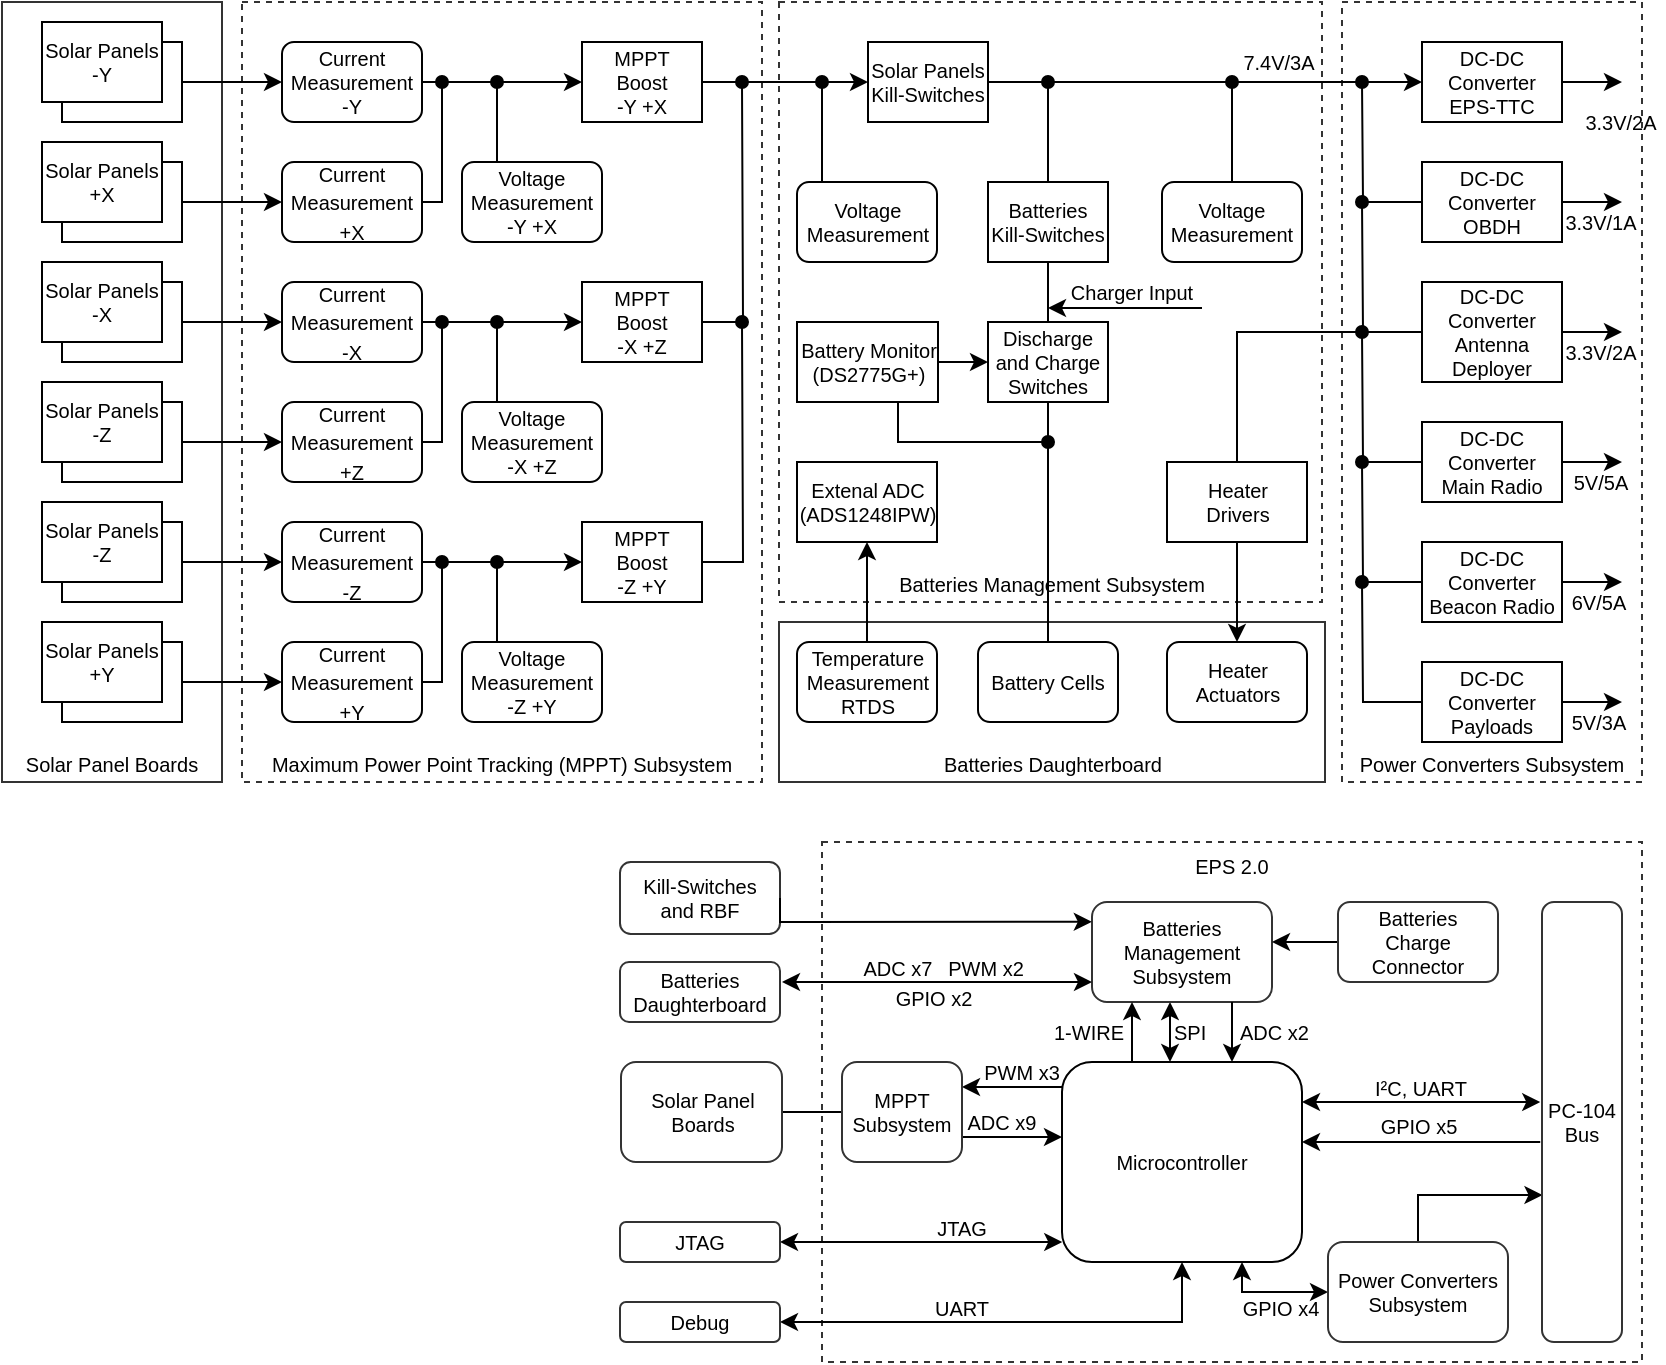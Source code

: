<mxfile version="13.6.5" type="device"><diagram id="LF9n-NxEAbbtzAbvhTJf" name="Page-1"><mxGraphModel dx="2249" dy="745" grid="1" gridSize="10" guides="1" tooltips="1" connect="1" arrows="1" fold="1" page="1" pageScale="1" pageWidth="827" pageHeight="1169" math="0" shadow="0"><root><mxCell id="0"/><mxCell id="1" parent="0"/><mxCell id="zY3jTW4Gi7gBOke34yke-150" value="EPS 2.0" style="rounded=0;whiteSpace=wrap;html=1;dashed=1;strokeColor=#333333;strokeWidth=1;fillColor=none;fontSize=10;verticalAlign=top;" vertex="1" parent="1"><mxGeometry x="-30" y="520" width="410" height="260" as="geometry"/></mxCell><mxCell id="zY3jTW4Gi7gBOke34yke-56" value="Batteries Daughterboard" style="rounded=0;whiteSpace=wrap;html=1;fontSize=10;strokeWidth=1;fillColor=none;strokeColor=#333333;verticalAlign=bottom;" vertex="1" parent="1"><mxGeometry x="-51.5" y="410" width="273" height="80" as="geometry"/></mxCell><mxCell id="zY3jTW4Gi7gBOke34yke-107" value="Maximum Power Point Tracking (MPPT) Subsystem" style="rounded=0;whiteSpace=wrap;html=1;dashed=1;strokeColor=#333333;strokeWidth=1;fillColor=none;fontSize=10;verticalAlign=bottom;" vertex="1" parent="1"><mxGeometry x="-320" y="100" width="260" height="390" as="geometry"/></mxCell><mxCell id="zY3jTW4Gi7gBOke34yke-108" value="Solar Panel Boards" style="rounded=0;whiteSpace=wrap;html=1;strokeColor=#333333;strokeWidth=1;fillColor=none;fontSize=10;verticalAlign=bottom;" vertex="1" parent="1"><mxGeometry x="-440" y="100" width="110" height="390" as="geometry"/></mxCell><mxCell id="zY3jTW4Gi7gBOke34yke-109" value="Power Converters Subsystem" style="rounded=0;whiteSpace=wrap;html=1;fontSize=10;dashed=1;strokeWidth=1;fillColor=none;strokeColor=#333333;verticalAlign=bottom;" vertex="1" parent="1"><mxGeometry x="230" y="100" width="150" height="390" as="geometry"/></mxCell><mxCell id="zY3jTW4Gi7gBOke34yke-110" value="Batteries Management Subsystem" style="rounded=0;whiteSpace=wrap;html=1;fontSize=10;dashed=1;strokeWidth=1;fillColor=none;strokeColor=#333333;verticalAlign=bottom;" vertex="1" parent="1"><mxGeometry x="-51.5" y="100" width="271.5" height="300" as="geometry"/></mxCell><mxCell id="zY3jTW4Gi7gBOke34yke-40" style="edgeStyle=orthogonalEdgeStyle;rounded=0;orthogonalLoop=1;jettySize=auto;html=1;exitX=1;exitY=0.5;exitDx=0;exitDy=0;entryX=0;entryY=0.5;entryDx=0;entryDy=0;fontSize=10;" edge="1" parent="1" source="zY3jTW4Gi7gBOke34yke-3" target="zY3jTW4Gi7gBOke34yke-24"><mxGeometry relative="1" as="geometry"/></mxCell><mxCell id="zY3jTW4Gi7gBOke34yke-3" value="Current&lt;br style=&quot;font-size: 10px&quot;&gt;Measurement&lt;br&gt;-Y" style="rounded=1;whiteSpace=wrap;html=1;fontStyle=0;fontSize=10;" vertex="1" parent="1"><mxGeometry x="-300" y="120" width="70" height="40" as="geometry"/></mxCell><mxCell id="zY3jTW4Gi7gBOke34yke-41" style="edgeStyle=orthogonalEdgeStyle;rounded=0;orthogonalLoop=1;jettySize=auto;html=1;exitX=1;exitY=0.5;exitDx=0;exitDy=0;fontSize=10;endArrow=oval;endFill=1;" edge="1" parent="1" source="zY3jTW4Gi7gBOke34yke-7"><mxGeometry relative="1" as="geometry"><mxPoint x="-220" y="140" as="targetPoint"/><Array as="points"><mxPoint x="-220" y="200"/></Array></mxGeometry></mxCell><mxCell id="zY3jTW4Gi7gBOke34yke-7" value="&lt;span style=&quot;font-size: 10px&quot;&gt;Current&lt;/span&gt;&lt;br style=&quot;font-size: 10px&quot;&gt;&lt;span style=&quot;font-size: 10px&quot;&gt;Measurement&lt;/span&gt;&lt;br style=&quot;font-size: 10px&quot;&gt;&lt;span style=&quot;font-size: 10px&quot;&gt;+X&lt;br&gt;&lt;/span&gt;" style="rounded=1;whiteSpace=wrap;html=1;" vertex="1" parent="1"><mxGeometry x="-300" y="180" width="70" height="40" as="geometry"/></mxCell><mxCell id="zY3jTW4Gi7gBOke34yke-43" style="edgeStyle=orthogonalEdgeStyle;rounded=0;orthogonalLoop=1;jettySize=auto;html=1;exitX=1;exitY=0.5;exitDx=0;exitDy=0;entryX=0;entryY=0.5;entryDx=0;entryDy=0;fontSize=10;" edge="1" parent="1" source="zY3jTW4Gi7gBOke34yke-8" target="zY3jTW4Gi7gBOke34yke-25"><mxGeometry relative="1" as="geometry"/></mxCell><mxCell id="zY3jTW4Gi7gBOke34yke-8" value="&lt;span style=&quot;font-size: 10px&quot;&gt;Current&lt;/span&gt;&lt;br style=&quot;font-size: 10px&quot;&gt;&lt;span style=&quot;font-size: 10px&quot;&gt;Measurement&lt;/span&gt;&lt;br style=&quot;font-size: 10px&quot;&gt;&lt;span style=&quot;font-size: 10px&quot;&gt;-X&lt;/span&gt;" style="rounded=1;whiteSpace=wrap;html=1;" vertex="1" parent="1"><mxGeometry x="-300" y="240" width="70" height="40" as="geometry"/></mxCell><mxCell id="zY3jTW4Gi7gBOke34yke-46" style="edgeStyle=orthogonalEdgeStyle;rounded=0;orthogonalLoop=1;jettySize=auto;html=1;exitX=1;exitY=0.5;exitDx=0;exitDy=0;fontSize=10;endArrow=oval;endFill=1;" edge="1" parent="1" source="zY3jTW4Gi7gBOke34yke-9"><mxGeometry relative="1" as="geometry"><mxPoint x="-220" y="260" as="targetPoint"/><Array as="points"><mxPoint x="-220" y="320"/></Array></mxGeometry></mxCell><mxCell id="zY3jTW4Gi7gBOke34yke-9" value="&lt;span style=&quot;font-size: 10px&quot;&gt;Current&lt;/span&gt;&lt;br style=&quot;font-size: 10px&quot;&gt;&lt;span style=&quot;font-size: 10px&quot;&gt;Measurement&lt;br&gt;&lt;/span&gt;&lt;span style=&quot;font-size: 10px&quot;&gt;+Z&lt;/span&gt;" style="rounded=1;whiteSpace=wrap;html=1;" vertex="1" parent="1"><mxGeometry x="-300" y="300" width="70" height="40" as="geometry"/></mxCell><mxCell id="zY3jTW4Gi7gBOke34yke-44" style="edgeStyle=orthogonalEdgeStyle;rounded=0;orthogonalLoop=1;jettySize=auto;html=1;exitX=1;exitY=0.5;exitDx=0;exitDy=0;entryX=0;entryY=0.5;entryDx=0;entryDy=0;fontSize=10;" edge="1" parent="1" source="zY3jTW4Gi7gBOke34yke-10" target="zY3jTW4Gi7gBOke34yke-27"><mxGeometry relative="1" as="geometry"/></mxCell><mxCell id="zY3jTW4Gi7gBOke34yke-10" value="&lt;span style=&quot;font-size: 10px&quot;&gt;Current&lt;/span&gt;&lt;br style=&quot;font-size: 10px&quot;&gt;&lt;span style=&quot;font-size: 10px&quot;&gt;Measurement&lt;/span&gt;&lt;br style=&quot;font-size: 10px&quot;&gt;&lt;span style=&quot;font-size: 10px&quot;&gt;-Z&lt;/span&gt;" style="rounded=1;whiteSpace=wrap;html=1;" vertex="1" parent="1"><mxGeometry x="-300" y="360" width="70" height="40" as="geometry"/></mxCell><mxCell id="zY3jTW4Gi7gBOke34yke-45" style="edgeStyle=orthogonalEdgeStyle;rounded=0;orthogonalLoop=1;jettySize=auto;html=1;exitX=1;exitY=0.5;exitDx=0;exitDy=0;fontSize=10;endArrow=oval;endFill=1;" edge="1" parent="1" source="zY3jTW4Gi7gBOke34yke-11"><mxGeometry relative="1" as="geometry"><mxPoint x="-220" y="380" as="targetPoint"/><Array as="points"><mxPoint x="-220" y="440"/></Array></mxGeometry></mxCell><mxCell id="zY3jTW4Gi7gBOke34yke-11" value="&lt;span style=&quot;font-size: 10px&quot;&gt;Current&lt;/span&gt;&lt;br style=&quot;font-size: 10px&quot;&gt;&lt;span style=&quot;font-size: 10px&quot;&gt;Measurement&lt;/span&gt;&lt;br style=&quot;font-size: 10px&quot;&gt;&lt;span style=&quot;font-size: 10px&quot;&gt;+Y&lt;/span&gt;" style="rounded=1;whiteSpace=wrap;html=1;" vertex="1" parent="1"><mxGeometry x="-300" y="420" width="70" height="40" as="geometry"/></mxCell><mxCell id="zY3jTW4Gi7gBOke34yke-18" style="edgeStyle=orthogonalEdgeStyle;rounded=0;orthogonalLoop=1;jettySize=auto;html=1;exitX=1;exitY=0.5;exitDx=0;exitDy=0;entryX=0;entryY=0.5;entryDx=0;entryDy=0;" edge="1" parent="1" source="zY3jTW4Gi7gBOke34yke-12" target="zY3jTW4Gi7gBOke34yke-3"><mxGeometry relative="1" as="geometry"/></mxCell><mxCell id="zY3jTW4Gi7gBOke34yke-12" value="" style="rounded=0;whiteSpace=wrap;html=1;" vertex="1" parent="1"><mxGeometry x="-410" y="120" width="60" height="40" as="geometry"/></mxCell><mxCell id="zY3jTW4Gi7gBOke34yke-19" style="edgeStyle=orthogonalEdgeStyle;rounded=0;orthogonalLoop=1;jettySize=auto;html=1;exitX=1;exitY=0.5;exitDx=0;exitDy=0;entryX=0;entryY=0.5;entryDx=0;entryDy=0;" edge="1" parent="1" source="zY3jTW4Gi7gBOke34yke-13" target="zY3jTW4Gi7gBOke34yke-7"><mxGeometry relative="1" as="geometry"/></mxCell><mxCell id="zY3jTW4Gi7gBOke34yke-13" value="" style="rounded=0;whiteSpace=wrap;html=1;" vertex="1" parent="1"><mxGeometry x="-410" y="180" width="60" height="40" as="geometry"/></mxCell><mxCell id="zY3jTW4Gi7gBOke34yke-20" style="edgeStyle=orthogonalEdgeStyle;rounded=0;orthogonalLoop=1;jettySize=auto;html=1;exitX=1;exitY=0.5;exitDx=0;exitDy=0;entryX=0;entryY=0.5;entryDx=0;entryDy=0;" edge="1" parent="1" source="zY3jTW4Gi7gBOke34yke-14" target="zY3jTW4Gi7gBOke34yke-8"><mxGeometry relative="1" as="geometry"/></mxCell><mxCell id="zY3jTW4Gi7gBOke34yke-14" value="" style="rounded=0;whiteSpace=wrap;html=1;" vertex="1" parent="1"><mxGeometry x="-410" y="240" width="60" height="40" as="geometry"/></mxCell><mxCell id="zY3jTW4Gi7gBOke34yke-21" style="edgeStyle=orthogonalEdgeStyle;rounded=0;orthogonalLoop=1;jettySize=auto;html=1;exitX=1;exitY=0.5;exitDx=0;exitDy=0;entryX=0;entryY=0.5;entryDx=0;entryDy=0;" edge="1" parent="1" source="zY3jTW4Gi7gBOke34yke-15" target="zY3jTW4Gi7gBOke34yke-9"><mxGeometry relative="1" as="geometry"/></mxCell><mxCell id="zY3jTW4Gi7gBOke34yke-15" value="" style="rounded=0;whiteSpace=wrap;html=1;" vertex="1" parent="1"><mxGeometry x="-410" y="300" width="60" height="40" as="geometry"/></mxCell><mxCell id="zY3jTW4Gi7gBOke34yke-22" style="edgeStyle=orthogonalEdgeStyle;rounded=0;orthogonalLoop=1;jettySize=auto;html=1;exitX=1;exitY=0.5;exitDx=0;exitDy=0;entryX=0;entryY=0.5;entryDx=0;entryDy=0;" edge="1" parent="1" source="zY3jTW4Gi7gBOke34yke-16" target="zY3jTW4Gi7gBOke34yke-10"><mxGeometry relative="1" as="geometry"/></mxCell><mxCell id="zY3jTW4Gi7gBOke34yke-16" value="" style="rounded=0;whiteSpace=wrap;html=1;" vertex="1" parent="1"><mxGeometry x="-410" y="360" width="60" height="40" as="geometry"/></mxCell><mxCell id="zY3jTW4Gi7gBOke34yke-23" style="edgeStyle=orthogonalEdgeStyle;rounded=0;orthogonalLoop=1;jettySize=auto;html=1;exitX=1;exitY=0.5;exitDx=0;exitDy=0;entryX=0;entryY=0.5;entryDx=0;entryDy=0;" edge="1" parent="1" source="zY3jTW4Gi7gBOke34yke-17" target="zY3jTW4Gi7gBOke34yke-11"><mxGeometry relative="1" as="geometry"/></mxCell><mxCell id="zY3jTW4Gi7gBOke34yke-17" value="" style="rounded=0;whiteSpace=wrap;html=1;" vertex="1" parent="1"><mxGeometry x="-410" y="420" width="60" height="40" as="geometry"/></mxCell><mxCell id="zY3jTW4Gi7gBOke34yke-60" style="edgeStyle=orthogonalEdgeStyle;rounded=0;orthogonalLoop=1;jettySize=auto;html=1;exitX=1;exitY=0.5;exitDx=0;exitDy=0;entryX=0;entryY=0.5;entryDx=0;entryDy=0;endArrow=classic;endFill=1;fontSize=10;" edge="1" parent="1" source="zY3jTW4Gi7gBOke34yke-24" target="zY3jTW4Gi7gBOke34yke-50"><mxGeometry relative="1" as="geometry"/></mxCell><mxCell id="zY3jTW4Gi7gBOke34yke-24" value="MPPT&lt;br&gt;Boost&lt;br&gt;-Y +X" style="rounded=0;whiteSpace=wrap;html=1;fontSize=10;" vertex="1" parent="1"><mxGeometry x="-150" y="120" width="60" height="40" as="geometry"/></mxCell><mxCell id="zY3jTW4Gi7gBOke34yke-62" style="edgeStyle=orthogonalEdgeStyle;rounded=0;orthogonalLoop=1;jettySize=auto;html=1;exitX=1;exitY=0.5;exitDx=0;exitDy=0;endArrow=oval;endFill=1;fontSize=10;" edge="1" parent="1" source="zY3jTW4Gi7gBOke34yke-25"><mxGeometry relative="1" as="geometry"><mxPoint x="-70" y="140" as="targetPoint"/></mxGeometry></mxCell><mxCell id="zY3jTW4Gi7gBOke34yke-25" value="MPPT&lt;br&gt;Boost&lt;br&gt;-X +Z" style="rounded=0;whiteSpace=wrap;html=1;fontSize=10;" vertex="1" parent="1"><mxGeometry x="-150" y="240" width="60" height="40" as="geometry"/></mxCell><mxCell id="zY3jTW4Gi7gBOke34yke-63" style="edgeStyle=orthogonalEdgeStyle;rounded=0;orthogonalLoop=1;jettySize=auto;html=1;exitX=1;exitY=0.5;exitDx=0;exitDy=0;endArrow=oval;endFill=1;fontSize=10;" edge="1" parent="1" source="zY3jTW4Gi7gBOke34yke-27"><mxGeometry relative="1" as="geometry"><mxPoint x="-70" y="260" as="targetPoint"/></mxGeometry></mxCell><mxCell id="zY3jTW4Gi7gBOke34yke-27" value="MPPT&lt;br&gt;Boost&lt;br&gt;-Z +Y" style="rounded=0;whiteSpace=wrap;html=1;fontSize=10;" vertex="1" parent="1"><mxGeometry x="-150" y="360" width="60" height="40" as="geometry"/></mxCell><mxCell id="zY3jTW4Gi7gBOke34yke-49" style="edgeStyle=orthogonalEdgeStyle;rounded=0;orthogonalLoop=1;jettySize=auto;html=1;exitX=0.25;exitY=0;exitDx=0;exitDy=0;fontSize=10;endArrow=oval;endFill=1;" edge="1" parent="1" source="zY3jTW4Gi7gBOke34yke-28"><mxGeometry relative="1" as="geometry"><mxPoint x="-192.5" y="140" as="targetPoint"/></mxGeometry></mxCell><mxCell id="zY3jTW4Gi7gBOke34yke-28" value="Voltage&lt;br&gt;Measurement&lt;br&gt;-Y +X" style="rounded=1;whiteSpace=wrap;html=1;fontSize=10;" vertex="1" parent="1"><mxGeometry x="-210" y="180" width="70" height="40" as="geometry"/></mxCell><mxCell id="zY3jTW4Gi7gBOke34yke-47" style="edgeStyle=orthogonalEdgeStyle;rounded=0;orthogonalLoop=1;jettySize=auto;html=1;exitX=0.25;exitY=0;exitDx=0;exitDy=0;fontSize=10;endArrow=oval;endFill=1;" edge="1" parent="1" source="zY3jTW4Gi7gBOke34yke-29"><mxGeometry relative="1" as="geometry"><mxPoint x="-192.5" y="260" as="targetPoint"/></mxGeometry></mxCell><mxCell id="zY3jTW4Gi7gBOke34yke-29" value="&lt;span&gt;Voltage&lt;/span&gt;&lt;br&gt;Measurement&lt;br&gt;&lt;span&gt;-X +Z&lt;/span&gt;" style="rounded=1;whiteSpace=wrap;html=1;fontSize=10;" vertex="1" parent="1"><mxGeometry x="-210" y="300" width="70" height="40" as="geometry"/></mxCell><mxCell id="zY3jTW4Gi7gBOke34yke-48" style="edgeStyle=orthogonalEdgeStyle;rounded=0;orthogonalLoop=1;jettySize=auto;html=1;exitX=0.25;exitY=0;exitDx=0;exitDy=0;fontSize=10;endArrow=oval;endFill=1;" edge="1" parent="1" source="zY3jTW4Gi7gBOke34yke-30"><mxGeometry relative="1" as="geometry"><mxPoint x="-192.5" y="380" as="targetPoint"/></mxGeometry></mxCell><mxCell id="zY3jTW4Gi7gBOke34yke-30" value="&lt;span&gt;Voltage&lt;/span&gt;&lt;br&gt;Measurement&lt;br&gt;&lt;span&gt;-Z +Y&lt;/span&gt;" style="rounded=1;whiteSpace=wrap;html=1;fontSize=10;" vertex="1" parent="1"><mxGeometry x="-210" y="420" width="70" height="40" as="geometry"/></mxCell><mxCell id="zY3jTW4Gi7gBOke34yke-75" style="edgeStyle=orthogonalEdgeStyle;rounded=0;orthogonalLoop=1;jettySize=auto;html=1;exitX=1;exitY=0.5;exitDx=0;exitDy=0;entryX=0;entryY=0.5;entryDx=0;entryDy=0;endArrow=classic;endFill=1;fontSize=10;" edge="1" parent="1" source="zY3jTW4Gi7gBOke34yke-50" target="zY3jTW4Gi7gBOke34yke-74"><mxGeometry relative="1" as="geometry"/></mxCell><mxCell id="zY3jTW4Gi7gBOke34yke-50" value="Solar Panels&lt;br&gt;Kill-Switches" style="rounded=0;whiteSpace=wrap;html=1;fontSize=10;" vertex="1" parent="1"><mxGeometry x="-7" y="120" width="60" height="40" as="geometry"/></mxCell><mxCell id="zY3jTW4Gi7gBOke34yke-92" style="edgeStyle=orthogonalEdgeStyle;rounded=0;orthogonalLoop=1;jettySize=auto;html=1;exitX=0.25;exitY=0;exitDx=0;exitDy=0;endArrow=oval;endFill=1;fontSize=10;" edge="1" parent="1" source="zY3jTW4Gi7gBOke34yke-51"><mxGeometry relative="1" as="geometry"><mxPoint x="-30" y="140" as="targetPoint"/><Array as="points"><mxPoint x="-30" y="190"/><mxPoint x="-30" y="140"/></Array></mxGeometry></mxCell><mxCell id="zY3jTW4Gi7gBOke34yke-51" value="Voltage&lt;br&gt;Measurement" style="rounded=1;whiteSpace=wrap;html=1;fontSize=10;" vertex="1" parent="1"><mxGeometry x="-42.5" y="190" width="70" height="40" as="geometry"/></mxCell><mxCell id="zY3jTW4Gi7gBOke34yke-76" style="edgeStyle=orthogonalEdgeStyle;rounded=0;orthogonalLoop=1;jettySize=auto;html=1;exitX=0.5;exitY=0;exitDx=0;exitDy=0;endArrow=oval;endFill=1;fontSize=10;" edge="1" parent="1" source="zY3jTW4Gi7gBOke34yke-52"><mxGeometry relative="1" as="geometry"><mxPoint x="83" y="140" as="targetPoint"/></mxGeometry></mxCell><mxCell id="zY3jTW4Gi7gBOke34yke-52" value="Batteries&lt;br&gt;Kill-Switches" style="rounded=0;whiteSpace=wrap;html=1;fontSize=10;" vertex="1" parent="1"><mxGeometry x="53" y="190" width="60" height="40" as="geometry"/></mxCell><mxCell id="zY3jTW4Gi7gBOke34yke-91" style="edgeStyle=orthogonalEdgeStyle;rounded=0;orthogonalLoop=1;jettySize=auto;html=1;exitX=0.5;exitY=0;exitDx=0;exitDy=0;endArrow=oval;endFill=1;fontSize=10;" edge="1" parent="1" source="zY3jTW4Gi7gBOke34yke-53"><mxGeometry relative="1" as="geometry"><mxPoint x="175" y="140" as="targetPoint"/></mxGeometry></mxCell><mxCell id="zY3jTW4Gi7gBOke34yke-53" value="Voltage&lt;br&gt;Measurement" style="rounded=1;whiteSpace=wrap;html=1;fontSize=10;" vertex="1" parent="1"><mxGeometry x="140" y="190" width="70" height="40" as="geometry"/></mxCell><mxCell id="zY3jTW4Gi7gBOke34yke-72" style="edgeStyle=orthogonalEdgeStyle;rounded=0;orthogonalLoop=1;jettySize=auto;html=1;exitX=0.5;exitY=0;exitDx=0;exitDy=0;entryX=0.5;entryY=1;entryDx=0;entryDy=0;endArrow=none;endFill=0;fontSize=10;" edge="1" parent="1" source="zY3jTW4Gi7gBOke34yke-54" target="zY3jTW4Gi7gBOke34yke-52"><mxGeometry relative="1" as="geometry"/></mxCell><mxCell id="zY3jTW4Gi7gBOke34yke-54" value="Discharge and Charge Switches" style="rounded=0;whiteSpace=wrap;html=1;fontSize=10;" vertex="1" parent="1"><mxGeometry x="53" y="260" width="60" height="40" as="geometry"/></mxCell><mxCell id="zY3jTW4Gi7gBOke34yke-67" style="edgeStyle=orthogonalEdgeStyle;rounded=0;orthogonalLoop=1;jettySize=auto;html=1;exitX=1;exitY=0.5;exitDx=0;exitDy=0;entryX=0;entryY=0.5;entryDx=0;entryDy=0;endArrow=classic;endFill=1;fontSize=10;" edge="1" parent="1" source="zY3jTW4Gi7gBOke34yke-55" target="zY3jTW4Gi7gBOke34yke-54"><mxGeometry relative="1" as="geometry"/></mxCell><mxCell id="zY3jTW4Gi7gBOke34yke-71" style="edgeStyle=orthogonalEdgeStyle;rounded=0;orthogonalLoop=1;jettySize=auto;html=1;exitX=0.5;exitY=1;exitDx=0;exitDy=0;endArrow=oval;endFill=1;fontSize=10;" edge="1" parent="1" source="zY3jTW4Gi7gBOke34yke-55"><mxGeometry relative="1" as="geometry"><mxPoint x="83" y="320" as="targetPoint"/><Array as="points"><mxPoint x="8" y="300"/><mxPoint x="8" y="320"/></Array></mxGeometry></mxCell><mxCell id="zY3jTW4Gi7gBOke34yke-55" value="Battery Monitor&lt;br&gt;(DS2775G+)" style="rounded=0;whiteSpace=wrap;html=1;fontSize=10;" vertex="1" parent="1"><mxGeometry x="-42.5" y="260" width="70.5" height="40" as="geometry"/></mxCell><mxCell id="zY3jTW4Gi7gBOke34yke-57" value="Extenal ADC (ADS1248IPW)" style="rounded=0;whiteSpace=wrap;html=1;fontSize=10;" vertex="1" parent="1"><mxGeometry x="-42.5" y="330" width="70" height="40" as="geometry"/></mxCell><mxCell id="zY3jTW4Gi7gBOke34yke-69" style="edgeStyle=orthogonalEdgeStyle;rounded=0;orthogonalLoop=1;jettySize=auto;html=1;exitX=0.5;exitY=0;exitDx=0;exitDy=0;entryX=0.5;entryY=1;entryDx=0;entryDy=0;endArrow=classic;endFill=1;fontSize=10;" edge="1" parent="1" source="zY3jTW4Gi7gBOke34yke-59" target="zY3jTW4Gi7gBOke34yke-57"><mxGeometry relative="1" as="geometry"/></mxCell><mxCell id="zY3jTW4Gi7gBOke34yke-59" value="&lt;span&gt;Temperature&lt;/span&gt;&lt;br&gt;Measurement&lt;br&gt;&lt;span&gt;RTDS&lt;/span&gt;" style="rounded=1;whiteSpace=wrap;html=1;fontSize=10;" vertex="1" parent="1"><mxGeometry x="-42.5" y="420" width="70" height="40" as="geometry"/></mxCell><mxCell id="zY3jTW4Gi7gBOke34yke-68" style="edgeStyle=orthogonalEdgeStyle;rounded=0;orthogonalLoop=1;jettySize=auto;html=1;exitX=0.5;exitY=0;exitDx=0;exitDy=0;entryX=0.5;entryY=1;entryDx=0;entryDy=0;endArrow=none;endFill=0;fontSize=10;" edge="1" parent="1" source="zY3jTW4Gi7gBOke34yke-64" target="zY3jTW4Gi7gBOke34yke-54"><mxGeometry relative="1" as="geometry"/></mxCell><mxCell id="zY3jTW4Gi7gBOke34yke-64" value="Battery Cells" style="rounded=1;whiteSpace=wrap;html=1;fontSize=10;" vertex="1" parent="1"><mxGeometry x="48" y="420" width="70" height="40" as="geometry"/></mxCell><mxCell id="zY3jTW4Gi7gBOke34yke-65" value="Heater&lt;br&gt;Actuators" style="rounded=1;whiteSpace=wrap;html=1;fontSize=10;" vertex="1" parent="1"><mxGeometry x="142.5" y="420" width="70" height="40" as="geometry"/></mxCell><mxCell id="zY3jTW4Gi7gBOke34yke-70" style="edgeStyle=orthogonalEdgeStyle;rounded=0;orthogonalLoop=1;jettySize=auto;html=1;exitX=0.5;exitY=1;exitDx=0;exitDy=0;entryX=0.5;entryY=0;entryDx=0;entryDy=0;endArrow=classic;endFill=1;fontSize=10;" edge="1" parent="1" source="zY3jTW4Gi7gBOke34yke-66" target="zY3jTW4Gi7gBOke34yke-65"><mxGeometry relative="1" as="geometry"/></mxCell><mxCell id="zY3jTW4Gi7gBOke34yke-93" style="edgeStyle=orthogonalEdgeStyle;rounded=0;orthogonalLoop=1;jettySize=auto;html=1;exitX=0.5;exitY=0;exitDx=0;exitDy=0;endArrow=none;endFill=0;fontSize=10;" edge="1" parent="1" source="zY3jTW4Gi7gBOke34yke-66"><mxGeometry relative="1" as="geometry"><mxPoint x="240" y="265" as="targetPoint"/><Array as="points"><mxPoint x="178" y="265"/></Array></mxGeometry></mxCell><mxCell id="zY3jTW4Gi7gBOke34yke-66" value="Heater&lt;br&gt;Drivers" style="rounded=0;whiteSpace=wrap;html=1;fontSize=10;" vertex="1" parent="1"><mxGeometry x="142.5" y="330" width="70" height="40" as="geometry"/></mxCell><mxCell id="zY3jTW4Gi7gBOke34yke-96" style="edgeStyle=orthogonalEdgeStyle;rounded=0;orthogonalLoop=1;jettySize=auto;html=1;exitX=1;exitY=0.5;exitDx=0;exitDy=0;entryX=0;entryY=0.5;entryDx=0;entryDy=0;endArrow=classic;endFill=1;fontSize=10;" edge="1" parent="1" source="zY3jTW4Gi7gBOke34yke-74"><mxGeometry relative="1" as="geometry"><mxPoint x="370" y="140" as="targetPoint"/></mxGeometry></mxCell><mxCell id="zY3jTW4Gi7gBOke34yke-74" value="DC-DC&lt;br&gt;Converter&lt;br&gt;EPS-TTC" style="rounded=0;whiteSpace=wrap;html=1;fontSize=10;" vertex="1" parent="1"><mxGeometry x="270" y="120" width="70" height="40" as="geometry"/></mxCell><mxCell id="zY3jTW4Gi7gBOke34yke-83" style="edgeStyle=orthogonalEdgeStyle;rounded=0;orthogonalLoop=1;jettySize=auto;html=1;exitX=0;exitY=0.5;exitDx=0;exitDy=0;endArrow=oval;endFill=1;fontSize=10;" edge="1" parent="1" source="zY3jTW4Gi7gBOke34yke-78"><mxGeometry relative="1" as="geometry"><mxPoint x="240" y="140" as="targetPoint"/></mxGeometry></mxCell><mxCell id="zY3jTW4Gi7gBOke34yke-102" style="edgeStyle=orthogonalEdgeStyle;rounded=0;orthogonalLoop=1;jettySize=auto;html=1;exitX=1;exitY=0.5;exitDx=0;exitDy=0;endArrow=classic;endFill=1;fontSize=10;" edge="1" parent="1" source="zY3jTW4Gi7gBOke34yke-78"><mxGeometry relative="1" as="geometry"><mxPoint x="370" y="200" as="targetPoint"/></mxGeometry></mxCell><mxCell id="zY3jTW4Gi7gBOke34yke-78" value="DC-DC&lt;br&gt;Converter&lt;br&gt;OBDH" style="rounded=0;whiteSpace=wrap;html=1;fontSize=10;" vertex="1" parent="1"><mxGeometry x="270" y="180" width="70" height="40" as="geometry"/></mxCell><mxCell id="zY3jTW4Gi7gBOke34yke-84" style="edgeStyle=orthogonalEdgeStyle;rounded=0;orthogonalLoop=1;jettySize=auto;html=1;exitX=0;exitY=0.5;exitDx=0;exitDy=0;endArrow=oval;endFill=1;fontSize=10;" edge="1" parent="1" source="zY3jTW4Gi7gBOke34yke-79"><mxGeometry relative="1" as="geometry"><mxPoint x="240" y="200" as="targetPoint"/></mxGeometry></mxCell><mxCell id="zY3jTW4Gi7gBOke34yke-103" style="edgeStyle=orthogonalEdgeStyle;rounded=0;orthogonalLoop=1;jettySize=auto;html=1;exitX=1;exitY=0.5;exitDx=0;exitDy=0;endArrow=classic;endFill=1;fontSize=10;" edge="1" parent="1" source="zY3jTW4Gi7gBOke34yke-79"><mxGeometry relative="1" as="geometry"><mxPoint x="370" y="265" as="targetPoint"/></mxGeometry></mxCell><mxCell id="zY3jTW4Gi7gBOke34yke-79" value="DC-DC&lt;br&gt;Converter&lt;br&gt;Antenna Deployer" style="rounded=0;whiteSpace=wrap;html=1;fontSize=10;" vertex="1" parent="1"><mxGeometry x="270" y="240" width="70" height="50" as="geometry"/></mxCell><mxCell id="zY3jTW4Gi7gBOke34yke-88" style="edgeStyle=orthogonalEdgeStyle;rounded=0;orthogonalLoop=1;jettySize=auto;html=1;exitX=0;exitY=0.5;exitDx=0;exitDy=0;endArrow=oval;endFill=1;fontSize=10;" edge="1" parent="1" source="zY3jTW4Gi7gBOke34yke-80"><mxGeometry relative="1" as="geometry"><mxPoint x="240" y="265" as="targetPoint"/></mxGeometry></mxCell><mxCell id="zY3jTW4Gi7gBOke34yke-104" style="edgeStyle=orthogonalEdgeStyle;rounded=0;orthogonalLoop=1;jettySize=auto;html=1;exitX=1;exitY=0.5;exitDx=0;exitDy=0;entryX=0;entryY=0.5;entryDx=0;entryDy=0;endArrow=classic;endFill=1;fontSize=10;" edge="1" parent="1" source="zY3jTW4Gi7gBOke34yke-80"><mxGeometry relative="1" as="geometry"><mxPoint x="370" y="330" as="targetPoint"/></mxGeometry></mxCell><mxCell id="zY3jTW4Gi7gBOke34yke-80" value="DC-DC&lt;br&gt;Converter&lt;br&gt;Main Radio" style="rounded=0;whiteSpace=wrap;html=1;fontSize=10;" vertex="1" parent="1"><mxGeometry x="270" y="310" width="70" height="40" as="geometry"/></mxCell><mxCell id="zY3jTW4Gi7gBOke34yke-86" style="edgeStyle=orthogonalEdgeStyle;rounded=0;orthogonalLoop=1;jettySize=auto;html=1;exitX=0;exitY=0.5;exitDx=0;exitDy=0;endArrow=oval;endFill=1;fontSize=10;" edge="1" parent="1" source="zY3jTW4Gi7gBOke34yke-81"><mxGeometry relative="1" as="geometry"><mxPoint x="240" y="330" as="targetPoint"/></mxGeometry></mxCell><mxCell id="zY3jTW4Gi7gBOke34yke-105" style="edgeStyle=orthogonalEdgeStyle;rounded=0;orthogonalLoop=1;jettySize=auto;html=1;exitX=1;exitY=0.5;exitDx=0;exitDy=0;entryX=0;entryY=0.5;entryDx=0;entryDy=0;endArrow=classic;endFill=1;fontSize=10;" edge="1" parent="1" source="zY3jTW4Gi7gBOke34yke-81"><mxGeometry relative="1" as="geometry"><mxPoint x="370" y="390" as="targetPoint"/></mxGeometry></mxCell><mxCell id="zY3jTW4Gi7gBOke34yke-81" value="DC-DC&lt;br&gt;Converter&lt;br&gt;Beacon Radio" style="rounded=0;whiteSpace=wrap;html=1;fontSize=10;" vertex="1" parent="1"><mxGeometry x="270" y="370" width="70" height="40" as="geometry"/></mxCell><mxCell id="zY3jTW4Gi7gBOke34yke-87" style="edgeStyle=orthogonalEdgeStyle;rounded=0;orthogonalLoop=1;jettySize=auto;html=1;exitX=0;exitY=0.5;exitDx=0;exitDy=0;endArrow=oval;endFill=1;fontSize=10;" edge="1" parent="1" source="zY3jTW4Gi7gBOke34yke-82"><mxGeometry relative="1" as="geometry"><mxPoint x="240" y="390" as="targetPoint"/></mxGeometry></mxCell><mxCell id="zY3jTW4Gi7gBOke34yke-106" style="edgeStyle=orthogonalEdgeStyle;rounded=0;orthogonalLoop=1;jettySize=auto;html=1;exitX=1;exitY=0.5;exitDx=0;exitDy=0;entryX=0;entryY=0.5;entryDx=0;entryDy=0;endArrow=classic;endFill=1;fontSize=10;" edge="1" parent="1" source="zY3jTW4Gi7gBOke34yke-82"><mxGeometry relative="1" as="geometry"><mxPoint x="370" y="450" as="targetPoint"/></mxGeometry></mxCell><mxCell id="zY3jTW4Gi7gBOke34yke-82" value="DC-DC&lt;br&gt;Converter&lt;br&gt;Payloads" style="rounded=0;whiteSpace=wrap;html=1;fontSize=10;" vertex="1" parent="1"><mxGeometry x="270" y="430" width="70" height="40" as="geometry"/></mxCell><mxCell id="zY3jTW4Gi7gBOke34yke-111" value="Solar Panels&lt;br&gt;+Y" style="rounded=0;whiteSpace=wrap;html=1;fontSize=10;" vertex="1" parent="1"><mxGeometry x="-420" y="410" width="60" height="40" as="geometry"/></mxCell><mxCell id="zY3jTW4Gi7gBOke34yke-112" value="Solar Panels&lt;br&gt;-Z" style="rounded=0;whiteSpace=wrap;html=1;fontSize=10;" vertex="1" parent="1"><mxGeometry x="-420" y="350" width="60" height="40" as="geometry"/></mxCell><mxCell id="zY3jTW4Gi7gBOke34yke-113" value="&lt;span&gt;Solar Panels&lt;/span&gt;&lt;br&gt;&lt;span&gt;-Z&lt;/span&gt;" style="rounded=0;whiteSpace=wrap;html=1;fontSize=10;" vertex="1" parent="1"><mxGeometry x="-420" y="290" width="60" height="40" as="geometry"/></mxCell><mxCell id="zY3jTW4Gi7gBOke34yke-114" value="&lt;span&gt;Solar Panels&lt;/span&gt;&lt;br&gt;&lt;span&gt;-X&lt;/span&gt;" style="rounded=0;whiteSpace=wrap;html=1;fontSize=10;" vertex="1" parent="1"><mxGeometry x="-420" y="230" width="60" height="40" as="geometry"/></mxCell><mxCell id="zY3jTW4Gi7gBOke34yke-115" value="&lt;span&gt;Solar Panels&lt;/span&gt;&lt;br&gt;+X" style="rounded=0;whiteSpace=wrap;html=1;fontSize=10;" vertex="1" parent="1"><mxGeometry x="-420" y="170" width="60" height="40" as="geometry"/></mxCell><mxCell id="zY3jTW4Gi7gBOke34yke-116" value="Solar Panels&lt;br&gt;-Y" style="rounded=0;whiteSpace=wrap;html=1;fontSize=10;" vertex="1" parent="1"><mxGeometry x="-420" y="110" width="60" height="40" as="geometry"/></mxCell><mxCell id="zY3jTW4Gi7gBOke34yke-148" style="edgeStyle=orthogonalEdgeStyle;rounded=0;orthogonalLoop=1;jettySize=auto;html=1;exitX=1;exitY=0.5;exitDx=0;exitDy=0;startArrow=classic;startFill=1;endArrow=none;endFill=0;fontSize=10;entryX=-0.022;entryY=0.591;entryDx=0;entryDy=0;entryPerimeter=0;" edge="1" parent="1"><mxGeometry relative="1" as="geometry"><mxPoint x="329.12" y="670.02" as="targetPoint"/><mxPoint x="210" y="670" as="sourcePoint"/></mxGeometry></mxCell><mxCell id="zY3jTW4Gi7gBOke34yke-186" style="edgeStyle=orthogonalEdgeStyle;rounded=0;orthogonalLoop=1;jettySize=auto;html=1;exitX=0.75;exitY=1;exitDx=0;exitDy=0;entryX=0;entryY=0.5;entryDx=0;entryDy=0;startArrow=classic;startFill=1;endArrow=classic;endFill=1;fontSize=10;" edge="1" parent="1" source="zY3jTW4Gi7gBOke34yke-118" target="zY3jTW4Gi7gBOke34yke-120"><mxGeometry relative="1" as="geometry"><Array as="points"><mxPoint x="180" y="745"/></Array></mxGeometry></mxCell><mxCell id="zY3jTW4Gi7gBOke34yke-118" value="Microcontroller" style="rounded=1;whiteSpace=wrap;html=1;strokeWidth=1;fillColor=none;fontSize=10;glass=0;shadow=0;sketch=0;" vertex="1" parent="1"><mxGeometry x="90" y="630" width="120" height="100" as="geometry"/></mxCell><mxCell id="zY3jTW4Gi7gBOke34yke-165" style="edgeStyle=orthogonalEdgeStyle;rounded=0;orthogonalLoop=1;jettySize=auto;html=1;exitX=1;exitY=0.25;exitDx=0;exitDy=0;entryX=0;entryY=0.125;entryDx=0;entryDy=0;entryPerimeter=0;startArrow=classic;startFill=1;endArrow=none;endFill=0;fontSize=10;" edge="1" parent="1" source="zY3jTW4Gi7gBOke34yke-119" target="zY3jTW4Gi7gBOke34yke-118"><mxGeometry relative="1" as="geometry"/></mxCell><mxCell id="zY3jTW4Gi7gBOke34yke-166" style="edgeStyle=orthogonalEdgeStyle;rounded=0;orthogonalLoop=1;jettySize=auto;html=1;exitX=1;exitY=0.75;exitDx=0;exitDy=0;startArrow=none;startFill=0;endArrow=classic;endFill=1;fontSize=10;entryX=0;entryY=0.375;entryDx=0;entryDy=0;entryPerimeter=0;" edge="1" parent="1" source="zY3jTW4Gi7gBOke34yke-119" target="zY3jTW4Gi7gBOke34yke-118"><mxGeometry relative="1" as="geometry"><mxPoint x="89" y="667" as="targetPoint"/></mxGeometry></mxCell><mxCell id="zY3jTW4Gi7gBOke34yke-167" style="edgeStyle=orthogonalEdgeStyle;rounded=0;orthogonalLoop=1;jettySize=auto;html=1;exitX=0;exitY=0.5;exitDx=0;exitDy=0;entryX=1;entryY=0.5;entryDx=0;entryDy=0;startArrow=none;startFill=0;endArrow=none;endFill=0;fontSize=10;" edge="1" parent="1" source="zY3jTW4Gi7gBOke34yke-119" target="zY3jTW4Gi7gBOke34yke-126"><mxGeometry relative="1" as="geometry"/></mxCell><mxCell id="zY3jTW4Gi7gBOke34yke-119" value="MPPT Subsystem" style="rounded=1;whiteSpace=wrap;html=1;strokeColor=#333333;strokeWidth=1;fillColor=none;fontSize=10;" vertex="1" parent="1"><mxGeometry x="-20" y="630" width="60" height="50" as="geometry"/></mxCell><mxCell id="zY3jTW4Gi7gBOke34yke-187" style="edgeStyle=orthogonalEdgeStyle;rounded=0;orthogonalLoop=1;jettySize=auto;html=1;exitX=0.5;exitY=0;exitDx=0;exitDy=0;entryX=0.006;entryY=0.666;entryDx=0;entryDy=0;entryPerimeter=0;startArrow=none;startFill=0;endArrow=classic;endFill=1;fontSize=10;" edge="1" parent="1" source="zY3jTW4Gi7gBOke34yke-120" target="zY3jTW4Gi7gBOke34yke-127"><mxGeometry relative="1" as="geometry"/></mxCell><mxCell id="zY3jTW4Gi7gBOke34yke-120" value="Power Converters Subsystem" style="rounded=1;whiteSpace=wrap;html=1;strokeColor=#333333;strokeWidth=1;fillColor=none;fontSize=10;" vertex="1" parent="1"><mxGeometry x="223" y="720" width="90" height="50" as="geometry"/></mxCell><mxCell id="zY3jTW4Gi7gBOke34yke-182" style="edgeStyle=orthogonalEdgeStyle;rounded=0;orthogonalLoop=1;jettySize=auto;html=1;exitX=0.5;exitY=1;exitDx=0;exitDy=0;entryX=0.5;entryY=0;entryDx=0;entryDy=0;startArrow=classic;startFill=1;endArrow=classic;endFill=1;fontSize=10;" edge="1" parent="1"><mxGeometry relative="1" as="geometry"><mxPoint x="144" y="600.0" as="sourcePoint"/><mxPoint x="144" y="630.0" as="targetPoint"/></mxGeometry></mxCell><mxCell id="zY3jTW4Gi7gBOke34yke-122" value="Batteries Management&lt;br&gt;Subsystem" style="rounded=1;whiteSpace=wrap;html=1;strokeColor=#333333;strokeWidth=1;fillColor=none;fontSize=10;" vertex="1" parent="1"><mxGeometry x="105" y="550" width="90" height="50" as="geometry"/></mxCell><mxCell id="zY3jTW4Gi7gBOke34yke-161" style="edgeStyle=orthogonalEdgeStyle;rounded=0;orthogonalLoop=1;jettySize=auto;html=1;exitX=1;exitY=0.5;exitDx=0;exitDy=0;entryX=0.001;entryY=0.9;entryDx=0;entryDy=0;entryPerimeter=0;startArrow=classic;startFill=1;endArrow=classic;endFill=1;fontSize=10;" edge="1" parent="1" source="zY3jTW4Gi7gBOke34yke-123" target="zY3jTW4Gi7gBOke34yke-118"><mxGeometry relative="1" as="geometry"/></mxCell><mxCell id="zY3jTW4Gi7gBOke34yke-123" value="JTAG" style="rounded=1;whiteSpace=wrap;html=1;strokeColor=#333333;strokeWidth=1;fillColor=none;fontSize=10;" vertex="1" parent="1"><mxGeometry x="-131" y="710" width="80" height="20" as="geometry"/></mxCell><mxCell id="zY3jTW4Gi7gBOke34yke-160" style="edgeStyle=orthogonalEdgeStyle;rounded=0;orthogonalLoop=1;jettySize=auto;html=1;exitX=1;exitY=0.5;exitDx=0;exitDy=0;entryX=0.5;entryY=1;entryDx=0;entryDy=0;startArrow=classic;startFill=1;endArrow=classic;endFill=1;fontSize=10;" edge="1" parent="1" source="zY3jTW4Gi7gBOke34yke-124" target="zY3jTW4Gi7gBOke34yke-118"><mxGeometry relative="1" as="geometry"/></mxCell><mxCell id="zY3jTW4Gi7gBOke34yke-124" value="Debug" style="rounded=1;whiteSpace=wrap;html=1;strokeColor=#333333;strokeWidth=1;fillColor=none;fontSize=10;" vertex="1" parent="1"><mxGeometry x="-131" y="750" width="80" height="20" as="geometry"/></mxCell><mxCell id="zY3jTW4Gi7gBOke34yke-159" style="edgeStyle=orthogonalEdgeStyle;rounded=0;orthogonalLoop=1;jettySize=auto;html=1;entryX=0;entryY=0.5;entryDx=0;entryDy=0;startArrow=classic;startFill=1;endArrow=classic;endFill=1;fontSize=10;" edge="1" parent="1"><mxGeometry relative="1" as="geometry"><mxPoint x="-50" y="590" as="sourcePoint"/><mxPoint x="105" y="590" as="targetPoint"/><Array as="points"/></mxGeometry></mxCell><mxCell id="zY3jTW4Gi7gBOke34yke-125" value="Batteries Daughterboard" style="rounded=1;whiteSpace=wrap;html=1;strokeColor=#333333;strokeWidth=1;fillColor=none;fontSize=10;" vertex="1" parent="1"><mxGeometry x="-131" y="580" width="80" height="30" as="geometry"/></mxCell><mxCell id="zY3jTW4Gi7gBOke34yke-126" value="Solar Panel Boards" style="rounded=1;whiteSpace=wrap;html=1;strokeColor=#333333;strokeWidth=1;fillColor=none;fontSize=10;" vertex="1" parent="1"><mxGeometry x="-130.5" y="630" width="80.5" height="50" as="geometry"/></mxCell><mxCell id="zY3jTW4Gi7gBOke34yke-127" value="PC-104&lt;br&gt;Bus" style="rounded=1;whiteSpace=wrap;html=1;strokeColor=#333333;strokeWidth=1;fillColor=none;fontSize=10;" vertex="1" parent="1"><mxGeometry x="330" y="550" width="40" height="220" as="geometry"/></mxCell><mxCell id="zY3jTW4Gi7gBOke34yke-189" style="edgeStyle=orthogonalEdgeStyle;rounded=0;orthogonalLoop=1;jettySize=auto;html=1;exitX=0;exitY=0.5;exitDx=0;exitDy=0;startArrow=none;startFill=0;endArrow=classic;endFill=1;fontSize=10;" edge="1" parent="1" source="zY3jTW4Gi7gBOke34yke-128"><mxGeometry relative="1" as="geometry"><mxPoint x="195" y="570" as="targetPoint"/></mxGeometry></mxCell><mxCell id="zY3jTW4Gi7gBOke34yke-128" value="Batteries &lt;br&gt;Charge&lt;br&gt;Connector" style="rounded=1;whiteSpace=wrap;html=1;strokeColor=#333333;strokeWidth=1;fillColor=none;fontSize=10;" vertex="1" parent="1"><mxGeometry x="228" y="550" width="80" height="40" as="geometry"/></mxCell><mxCell id="zY3jTW4Gi7gBOke34yke-138" value="Kill-Switches &lt;br&gt;and RBF" style="rounded=1;whiteSpace=wrap;html=1;strokeColor=#333333;strokeWidth=1;fillColor=none;fontSize=10;" vertex="1" parent="1"><mxGeometry x="-131" y="530" width="80" height="36" as="geometry"/></mxCell><mxCell id="zY3jTW4Gi7gBOke34yke-139" style="edgeStyle=orthogonalEdgeStyle;rounded=0;orthogonalLoop=1;jettySize=auto;html=1;entryX=-0.001;entryY=0.198;entryDx=0;entryDy=0;entryPerimeter=0;startArrow=none;startFill=0;endArrow=classic;endFill=1;fontSize=10;exitX=1;exitY=0.5;exitDx=0;exitDy=0;" edge="1" parent="1" source="zY3jTW4Gi7gBOke34yke-138" target="zY3jTW4Gi7gBOke34yke-122"><mxGeometry relative="1" as="geometry"><mxPoint x="-40" y="560" as="sourcePoint"/><mxPoint x="90" y="559.8" as="targetPoint"/><Array as="points"><mxPoint x="-41" y="560"/><mxPoint x="-10" y="560"/></Array></mxGeometry></mxCell><mxCell id="zY3jTW4Gi7gBOke34yke-141" style="edgeStyle=orthogonalEdgeStyle;rounded=0;orthogonalLoop=1;jettySize=auto;html=1;endArrow=none;endFill=0;fontSize=10;startArrow=classic;startFill=1;" edge="1" parent="1"><mxGeometry relative="1" as="geometry"><mxPoint x="160" y="253" as="targetPoint"/><mxPoint x="83" y="253" as="sourcePoint"/><Array as="points"><mxPoint x="83.5" y="252.5"/></Array></mxGeometry></mxCell><mxCell id="zY3jTW4Gi7gBOke34yke-143" value="Charger Input" style="text;html=1;strokeColor=none;fillColor=none;align=center;verticalAlign=middle;whiteSpace=wrap;rounded=0;shadow=0;glass=0;sketch=0;fontSize=10;" vertex="1" parent="1"><mxGeometry x="91" y="240" width="67.5" height="10" as="geometry"/></mxCell><mxCell id="zY3jTW4Gi7gBOke34yke-156" value="UART" style="text;html=1;strokeColor=none;fillColor=none;align=center;verticalAlign=middle;whiteSpace=wrap;rounded=0;shadow=0;glass=0;sketch=0;fontSize=10;" vertex="1" parent="1"><mxGeometry x="20" y="745" width="40" height="15" as="geometry"/></mxCell><mxCell id="zY3jTW4Gi7gBOke34yke-168" value="JTAG" style="text;html=1;strokeColor=none;fillColor=none;align=center;verticalAlign=middle;whiteSpace=wrap;rounded=0;shadow=0;glass=0;sketch=0;fontSize=10;" vertex="1" parent="1"><mxGeometry x="20" y="705" width="40" height="15" as="geometry"/></mxCell><mxCell id="zY3jTW4Gi7gBOke34yke-169" value="ADC x9" style="text;html=1;strokeColor=none;fillColor=none;align=center;verticalAlign=middle;whiteSpace=wrap;rounded=0;shadow=0;glass=0;sketch=0;fontSize=10;" vertex="1" parent="1"><mxGeometry x="40" y="652.5" width="40" height="15" as="geometry"/></mxCell><mxCell id="zY3jTW4Gi7gBOke34yke-171" value="PWM x3" style="text;html=1;strokeColor=none;fillColor=none;align=center;verticalAlign=middle;whiteSpace=wrap;rounded=0;shadow=0;glass=0;sketch=0;fontSize=10;" vertex="1" parent="1"><mxGeometry x="48" y="627" width="44" height="15" as="geometry"/></mxCell><mxCell id="zY3jTW4Gi7gBOke34yke-176" value="ADC x7" style="text;html=1;strokeColor=none;fillColor=none;align=center;verticalAlign=middle;whiteSpace=wrap;rounded=0;shadow=0;glass=0;sketch=0;fontSize=10;" vertex="1" parent="1"><mxGeometry x="-14" y="575" width="44" height="15" as="geometry"/></mxCell><mxCell id="zY3jTW4Gi7gBOke34yke-178" value="PWM x2" style="text;html=1;strokeColor=none;fillColor=none;align=center;verticalAlign=middle;whiteSpace=wrap;rounded=0;shadow=0;glass=0;sketch=0;fontSize=10;" vertex="1" parent="1"><mxGeometry x="30" y="575" width="44" height="15" as="geometry"/></mxCell><mxCell id="zY3jTW4Gi7gBOke34yke-179" value="ADC x2" style="text;html=1;strokeColor=none;fillColor=none;align=left;verticalAlign=middle;whiteSpace=wrap;rounded=0;shadow=0;glass=0;sketch=0;fontSize=10;" vertex="1" parent="1"><mxGeometry x="177" y="605" width="40" height="20" as="geometry"/></mxCell><mxCell id="zY3jTW4Gi7gBOke34yke-180" value="1-WIRE" style="text;html=1;strokeColor=none;fillColor=none;align=right;verticalAlign=middle;whiteSpace=wrap;rounded=0;shadow=0;glass=0;sketch=0;fontSize=10;" vertex="1" parent="1"><mxGeometry x="80" y="610" width="43.25" height="10" as="geometry"/></mxCell><mxCell id="zY3jTW4Gi7gBOke34yke-183" style="edgeStyle=orthogonalEdgeStyle;rounded=0;orthogonalLoop=1;jettySize=auto;html=1;exitX=0.5;exitY=1;exitDx=0;exitDy=0;entryX=0.5;entryY=0;entryDx=0;entryDy=0;startArrow=none;startFill=0;endArrow=classic;endFill=1;fontSize=10;" edge="1" parent="1"><mxGeometry relative="1" as="geometry"><mxPoint x="175" y="600.0" as="sourcePoint"/><mxPoint x="175" y="630.0" as="targetPoint"/></mxGeometry></mxCell><mxCell id="zY3jTW4Gi7gBOke34yke-184" value="SPI" style="text;html=1;strokeColor=none;fillColor=none;align=left;verticalAlign=middle;whiteSpace=wrap;rounded=0;shadow=0;glass=0;sketch=0;fontSize=10;" vertex="1" parent="1"><mxGeometry x="144" y="605" width="27" height="20" as="geometry"/></mxCell><mxCell id="zY3jTW4Gi7gBOke34yke-185" style="edgeStyle=orthogonalEdgeStyle;rounded=0;orthogonalLoop=1;jettySize=auto;html=1;exitX=0.5;exitY=1;exitDx=0;exitDy=0;entryX=0.5;entryY=0;entryDx=0;entryDy=0;startArrow=none;startFill=0;endArrow=classic;endFill=1;fontSize=10;" edge="1" parent="1"><mxGeometry relative="1" as="geometry"><mxPoint x="125" y="630.0" as="sourcePoint"/><mxPoint x="125" y="600.0" as="targetPoint"/></mxGeometry></mxCell><mxCell id="zY3jTW4Gi7gBOke34yke-188" style="edgeStyle=orthogonalEdgeStyle;rounded=0;orthogonalLoop=1;jettySize=auto;html=1;exitX=1;exitY=0.5;exitDx=0;exitDy=0;startArrow=classic;startFill=1;endArrow=classic;endFill=1;fontSize=10;entryX=-0.022;entryY=0.591;entryDx=0;entryDy=0;entryPerimeter=0;" edge="1" parent="1"><mxGeometry relative="1" as="geometry"><mxPoint x="329.12" y="650.02" as="targetPoint"/><mxPoint x="210" y="650" as="sourcePoint"/></mxGeometry></mxCell><mxCell id="zY3jTW4Gi7gBOke34yke-191" value="GPIO x2" style="text;html=1;strokeColor=none;fillColor=none;align=center;verticalAlign=middle;whiteSpace=wrap;rounded=0;shadow=0;glass=0;sketch=0;fontSize=10;" vertex="1" parent="1"><mxGeometry x="4" y="590" width="44" height="15" as="geometry"/></mxCell><mxCell id="zY3jTW4Gi7gBOke34yke-192" value="7.4V/3A" style="text;html=1;strokeColor=none;fillColor=none;align=center;verticalAlign=middle;whiteSpace=wrap;rounded=0;shadow=0;glass=0;sketch=0;fontSize=10;" vertex="1" parent="1"><mxGeometry x="176.5" y="120" width="43" height="20" as="geometry"/></mxCell><mxCell id="zY3jTW4Gi7gBOke34yke-193" value="3.3V/1A" style="text;html=1;strokeColor=none;fillColor=none;align=center;verticalAlign=middle;whiteSpace=wrap;rounded=0;shadow=0;glass=0;sketch=0;fontSize=10;" vertex="1" parent="1"><mxGeometry x="338" y="200" width="43" height="20" as="geometry"/></mxCell><mxCell id="zY3jTW4Gi7gBOke34yke-194" value="5V/5A" style="text;html=1;strokeColor=none;fillColor=none;align=center;verticalAlign=middle;whiteSpace=wrap;rounded=0;shadow=0;glass=0;sketch=0;fontSize=10;" vertex="1" parent="1"><mxGeometry x="338" y="330" width="43" height="20" as="geometry"/></mxCell><mxCell id="zY3jTW4Gi7gBOke34yke-195" value="3.3V/2A" style="text;html=1;strokeColor=none;fillColor=none;align=center;verticalAlign=middle;whiteSpace=wrap;rounded=0;shadow=0;glass=0;sketch=0;fontSize=10;" vertex="1" parent="1"><mxGeometry x="338" y="265" width="43" height="20" as="geometry"/></mxCell><mxCell id="zY3jTW4Gi7gBOke34yke-196" value="6V/5A" style="text;html=1;strokeColor=none;fillColor=none;align=center;verticalAlign=middle;whiteSpace=wrap;rounded=0;shadow=0;glass=0;sketch=0;fontSize=10;" vertex="1" parent="1"><mxGeometry x="337" y="390" width="43" height="20" as="geometry"/></mxCell><mxCell id="zY3jTW4Gi7gBOke34yke-197" value="5V/3A" style="text;html=1;strokeColor=none;fillColor=none;align=center;verticalAlign=middle;whiteSpace=wrap;rounded=0;shadow=0;glass=0;sketch=0;fontSize=10;" vertex="1" parent="1"><mxGeometry x="337" y="450" width="43" height="20" as="geometry"/></mxCell><mxCell id="zY3jTW4Gi7gBOke34yke-198" value="GPIO x4" style="text;html=1;strokeColor=none;fillColor=none;align=center;verticalAlign=middle;whiteSpace=wrap;rounded=0;shadow=0;glass=0;sketch=0;fontSize=10;" vertex="1" parent="1"><mxGeometry x="176" y="745" width="47" height="15" as="geometry"/></mxCell><mxCell id="zY3jTW4Gi7gBOke34yke-199" value="I²C, UART" style="text;html=1;strokeColor=none;fillColor=none;align=center;verticalAlign=middle;whiteSpace=wrap;rounded=0;shadow=0;glass=0;sketch=0;fontSize=10;" vertex="1" parent="1"><mxGeometry x="236" y="635" width="67" height="15" as="geometry"/></mxCell><mxCell id="zY3jTW4Gi7gBOke34yke-200" value="GPIO x5" style="text;html=1;strokeColor=none;fillColor=none;align=center;verticalAlign=middle;whiteSpace=wrap;rounded=0;shadow=0;glass=0;sketch=0;fontSize=10;" vertex="1" parent="1"><mxGeometry x="234.5" y="654.5" width="67" height="15" as="geometry"/></mxCell><mxCell id="zY3jTW4Gi7gBOke34yke-201" value="3.3V/2A" style="text;html=1;strokeColor=none;fillColor=none;align=center;verticalAlign=middle;whiteSpace=wrap;rounded=0;shadow=0;glass=0;sketch=0;fontSize=10;" vertex="1" parent="1"><mxGeometry x="348" y="150" width="43" height="20" as="geometry"/></mxCell></root></mxGraphModel></diagram></mxfile>